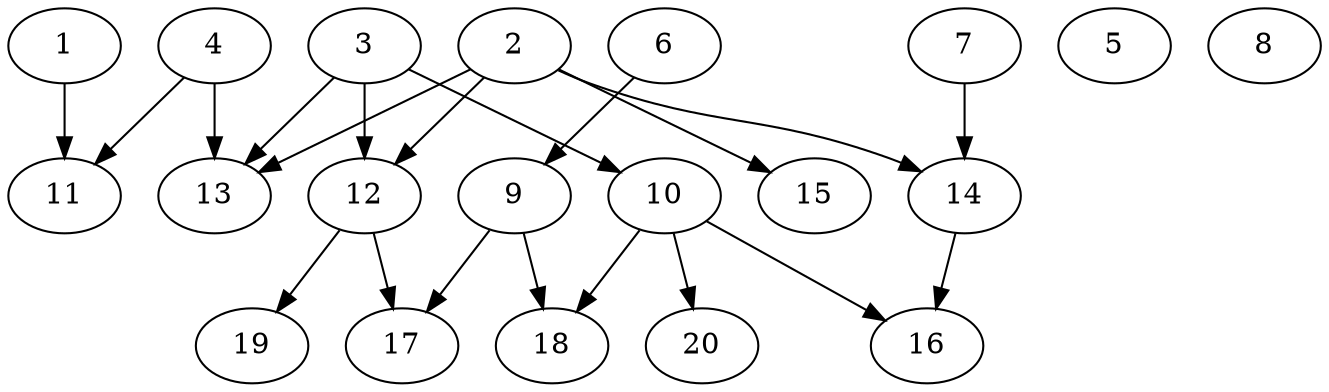 // DAG automatically generated by daggen at Sat Jul 27 15:38:39 2019
// ./daggen --dot -n 20 --ccr 0.3 --fat 0.7 --regular 0.5 --density 0.4 --mindata 5242880 --maxdata 52428800 
digraph G {
  1 [size="50421760", alpha="0.17", expect_size="15126528"] 
  1 -> 11 [size ="15126528"]
  2 [size="86258347", alpha="0.08", expect_size="25877504"] 
  2 -> 12 [size ="25877504"]
  2 -> 13 [size ="25877504"]
  2 -> 14 [size ="25877504"]
  2 -> 15 [size ="25877504"]
  3 [size="128856747", alpha="0.10", expect_size="38657024"] 
  3 -> 10 [size ="38657024"]
  3 -> 12 [size ="38657024"]
  3 -> 13 [size ="38657024"]
  4 [size="147097600", alpha="0.07", expect_size="44129280"] 
  4 -> 11 [size ="44129280"]
  4 -> 13 [size ="44129280"]
  5 [size="149244587", alpha="0.19", expect_size="44773376"] 
  6 [size="171605333", alpha="0.02", expect_size="51481600"] 
  6 -> 9 [size ="51481600"]
  7 [size="103703893", alpha="0.15", expect_size="31111168"] 
  7 -> 14 [size ="31111168"]
  8 [size="18735787", alpha="0.02", expect_size="5620736"] 
  9 [size="143783253", alpha="0.09", expect_size="43134976"] 
  9 -> 17 [size ="43134976"]
  9 -> 18 [size ="43134976"]
  10 [size="98833067", alpha="0.17", expect_size="29649920"] 
  10 -> 16 [size ="29649920"]
  10 -> 18 [size ="29649920"]
  10 -> 20 [size ="29649920"]
  11 [size="88924160", alpha="0.17", expect_size="26677248"] 
  12 [size="62812160", alpha="0.01", expect_size="18843648"] 
  12 -> 17 [size ="18843648"]
  12 -> 19 [size ="18843648"]
  13 [size="129498453", alpha="0.13", expect_size="38849536"] 
  14 [size="50216960", alpha="0.07", expect_size="15065088"] 
  14 -> 16 [size ="15065088"]
  15 [size="108823893", alpha="0.17", expect_size="32647168"] 
  16 [size="99478187", alpha="0.15", expect_size="29843456"] 
  17 [size="118743040", alpha="0.13", expect_size="35622912"] 
  18 [size="82920107", alpha="0.01", expect_size="24876032"] 
  19 [size="97187840", alpha="0.08", expect_size="29156352"] 
  20 [size="164915200", alpha="0.07", expect_size="49474560"] 
}
